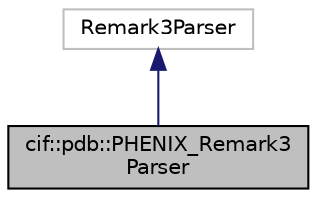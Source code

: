 digraph "cif::pdb::PHENIX_Remark3Parser"
{
  edge [fontname="Helvetica",fontsize="10",labelfontname="Helvetica",labelfontsize="10"];
  node [fontname="Helvetica",fontsize="10",shape=record];
  Node0 [label="cif::pdb::PHENIX_Remark3\lParser",height=0.2,width=0.4,color="black", fillcolor="grey75", style="filled", fontcolor="black"];
  Node1 -> Node0 [dir="back",color="midnightblue",fontsize="10",style="solid",fontname="Helvetica"];
  Node1 [label="Remark3Parser",height=0.2,width=0.4,color="grey75", fillcolor="white", style="filled"];
}
